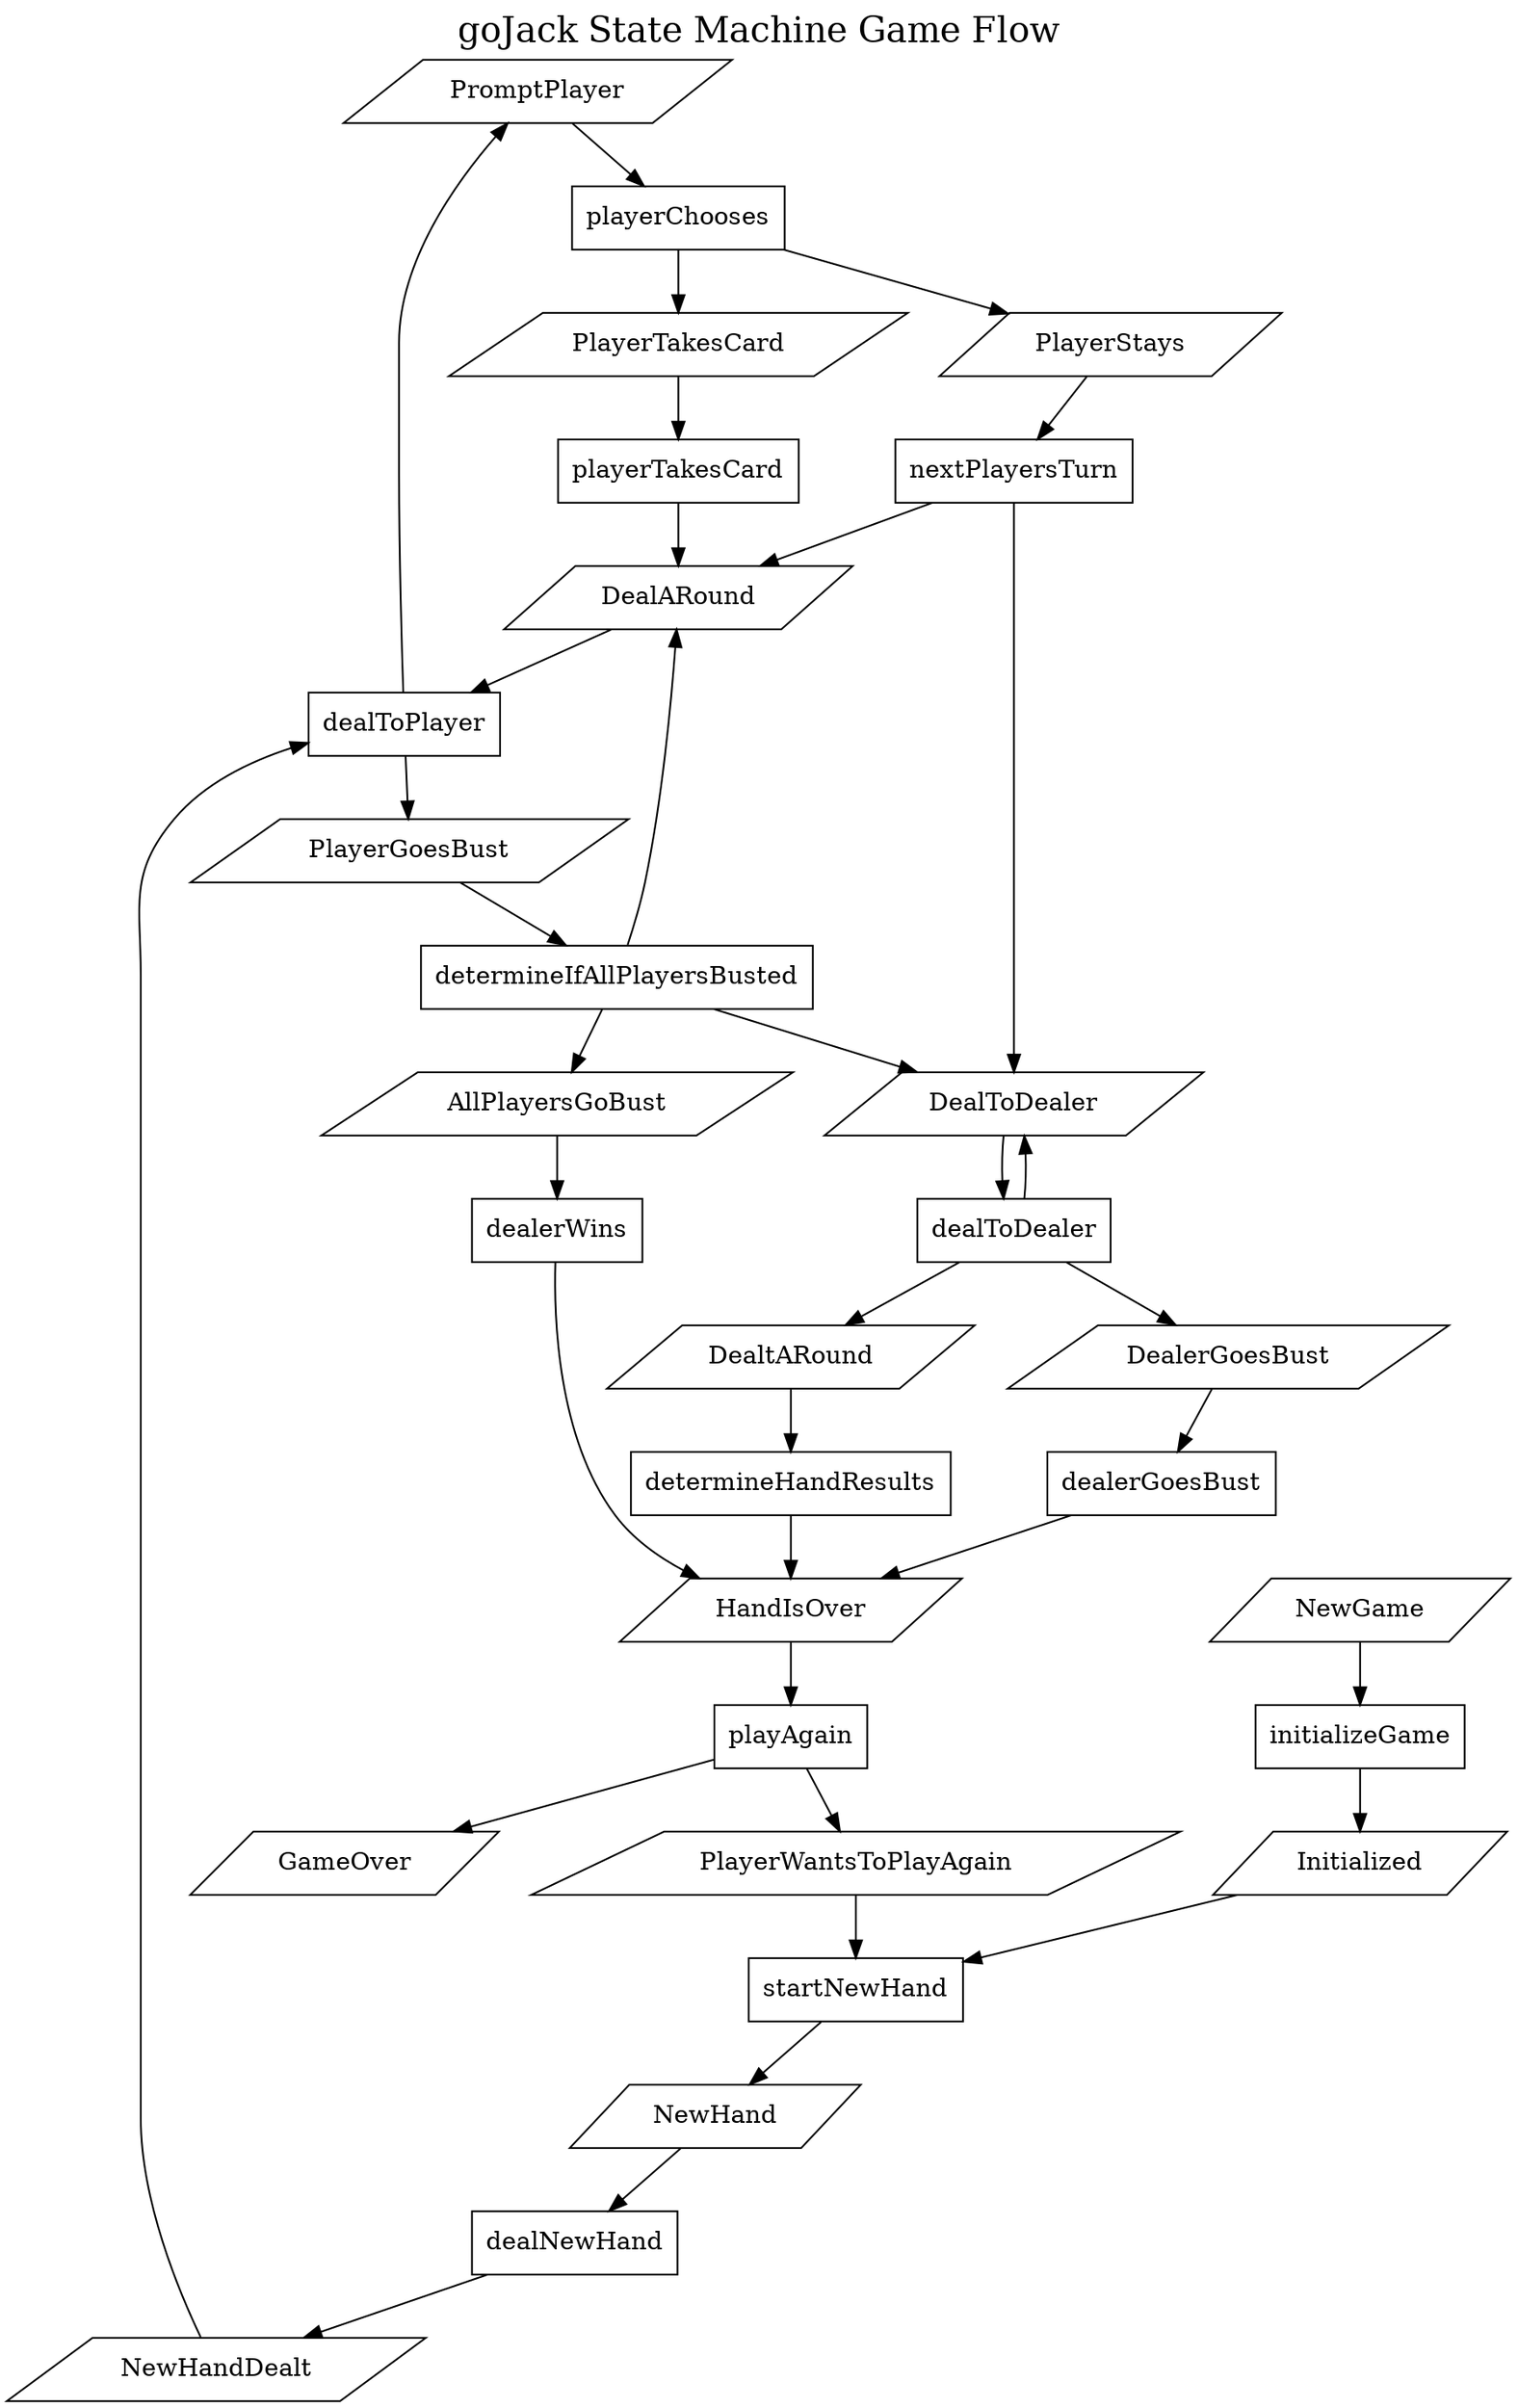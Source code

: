 
#
# This file is created through the execution of graph-game
# do not edit this file.
#
# Copyright (c) Matthew Peters, 2023
#
digraph {
    labelloc=t
    fontsize=20
    label="goJack State Machine Game Flow"
    rankdir="TB"
    PromptPlayer [shape="parallelogram"]
    PlayerWantsToPlayAgain [shape="parallelogram"]
    PlayerTakesCard [shape="parallelogram"]
    PlayerStays [shape="parallelogram"]
    PlayerGoesBust [shape="parallelogram"]
    NewHandDealt [shape="parallelogram"]
    NewHand [shape="parallelogram"]
    NewGame [shape="parallelogram"]
    Initialized [shape="parallelogram"]
    HandIsOver [shape="parallelogram"]
    GameOver [shape="parallelogram"]
    DealtARound [shape="parallelogram"]
    DealerGoesBust [shape="parallelogram"]
    DealToDealer [shape="parallelogram"]
    DealARound [shape="parallelogram"]
    AllPlayersGoBust [shape="parallelogram"]

    playAgain [shape="box"]
    determineHandResults [shape="box"]
    dealerWins [shape="box"]
    dealerGoesBust [shape="box"]
    determineIfAllPlayersBusted [shape="box"]
    dealToDealer [shape="box"]
    nextPlayersTurn [shape="box"]
    playerTakesCard [shape="box"]
    playerChooses [shape="box"]
    dealToPlayer [shape="box"]
    dealNewHand [shape="box"]
    startNewHand [shape="box"]
    initializeGame [shape="box"]

    { HandIsOver } -> playAgain -> { PlayerWantsToPlayAgain GameOver }
    { DealtARound } -> determineHandResults -> { HandIsOver }
    { AllPlayersGoBust } -> dealerWins -> { HandIsOver }
    { DealerGoesBust } -> dealerGoesBust -> { HandIsOver }
    { PlayerGoesBust } -> determineIfAllPlayersBusted -> { DealARound DealToDealer AllPlayersGoBust }
    { DealToDealer } -> dealToDealer -> { DealToDealer DealtARound DealerGoesBust }
    { PlayerStays } -> nextPlayersTurn -> { DealARound DealToDealer }
    { PlayerTakesCard } -> playerTakesCard -> { DealARound }
    { PromptPlayer } -> playerChooses -> { PlayerTakesCard PlayerStays }
    { DealARound NewHandDealt } -> dealToPlayer -> { PlayerGoesBust PromptPlayer }
    { NewHand } -> dealNewHand -> { NewHandDealt }
    { Initialized PlayerWantsToPlayAgain } -> startNewHand -> { NewHand }
    { NewGame } -> initializeGame -> { Initialized }
}
